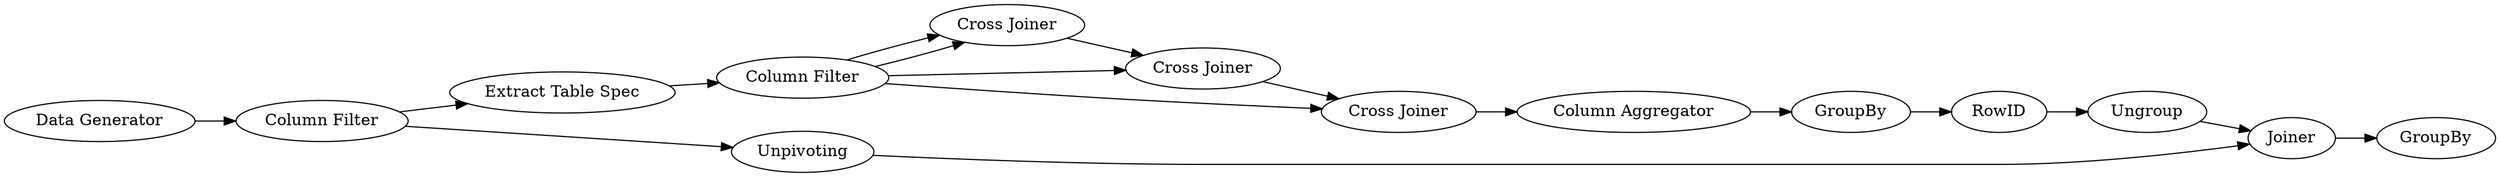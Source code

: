 digraph {
	1 [label="Data Generator"]
	2 [label="Extract Table Spec"]
	3 [label="Column Filter"]
	4 [label=Unpivoting]
	5 [label="Cross Joiner"]
	6 [label="Cross Joiner"]
	7 [label="Cross Joiner"]
	9 [label="Column Filter"]
	10 [label="Column Aggregator"]
	11 [label=GroupBy]
	13 [label=Ungroup]
	14 [label=RowID]
	15 [label=Joiner]
	16 [label=GroupBy]
	1 -> 3
	2 -> 9
	3 -> 2
	3 -> 4
	4 -> 15
	5 -> 6
	6 -> 7
	7 -> 10
	9 -> 5
	9 -> 5
	9 -> 6
	9 -> 7
	10 -> 11
	11 -> 14
	13 -> 15
	14 -> 13
	15 -> 16
	rankdir=LR
}
